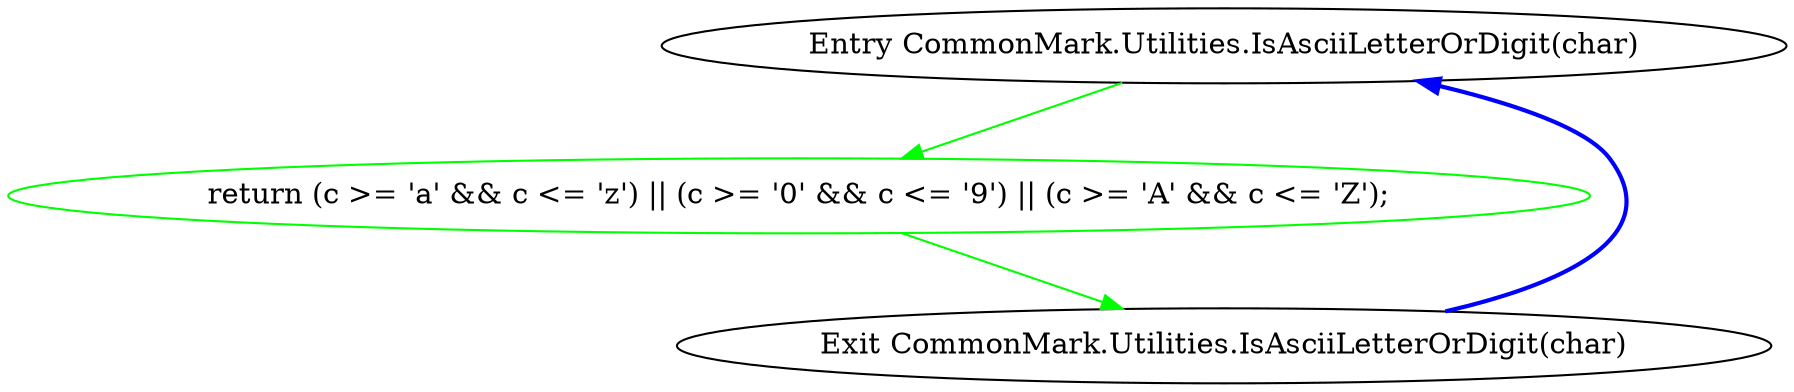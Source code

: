digraph  {
m0_10 [label="Entry CommonMark.Utilities.IsAsciiLetterOrDigit(char)", span="37-37", cluster="CommonMark.Utilities.IsAsciiLetterOrDigit(char)", file="Scanner.cs"];
m0_11 [label="return (c >= 'a' && c <= 'z') || (c >= '0' && c <= '9') || (c >= 'A' && c <= 'Z');", span="40-40", cluster="CommonMark.Utilities.IsAsciiLetterOrDigit(char)", color=green, community=0, file="Scanner.cs"];
m0_12 [label="Exit CommonMark.Utilities.IsAsciiLetterOrDigit(char)", span="37-37", cluster="CommonMark.Utilities.IsAsciiLetterOrDigit(char)", file="Scanner.cs"];
m0_10 -> m0_11  [key=0, style=solid, color=green];
m0_11 -> m0_12  [key=0, style=solid, color=green];
m0_12 -> m0_10  [key=0, style=bold, color=blue];
}
